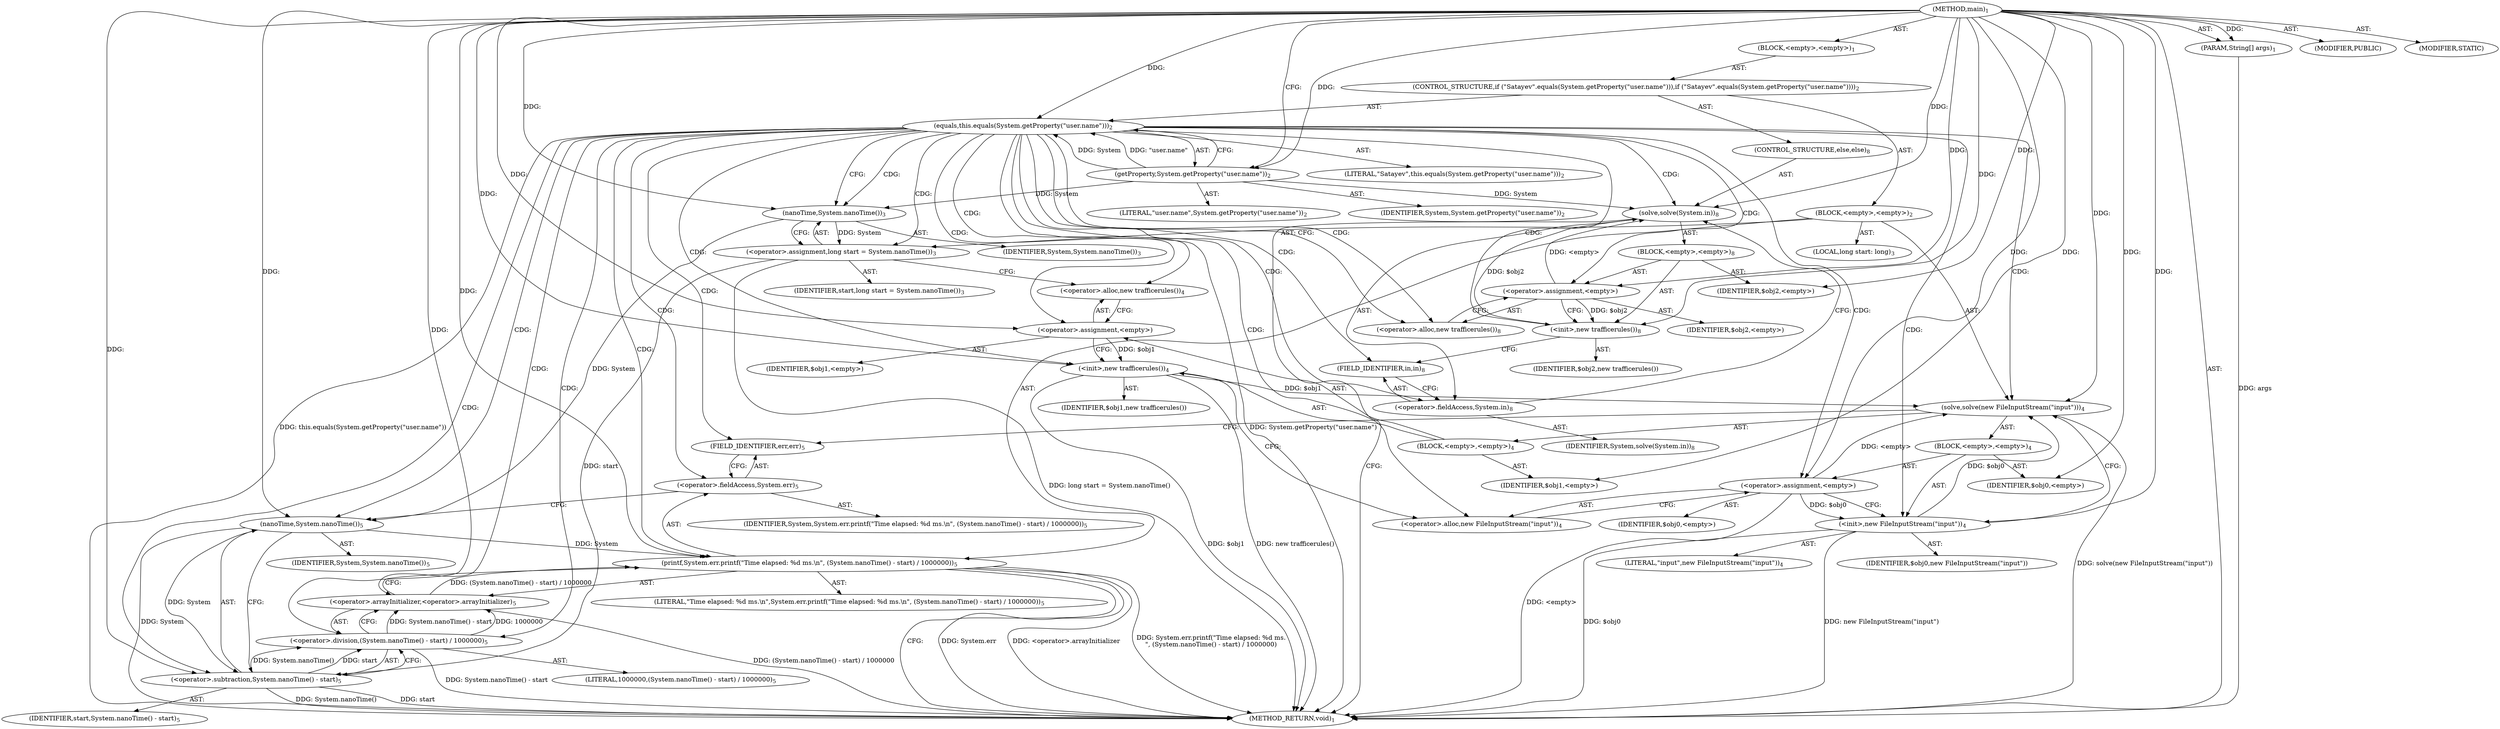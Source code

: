 digraph "main" {  
"17" [label = <(METHOD,main)<SUB>1</SUB>> ]
"18" [label = <(PARAM,String[] args)<SUB>1</SUB>> ]
"19" [label = <(BLOCK,&lt;empty&gt;,&lt;empty&gt;)<SUB>1</SUB>> ]
"20" [label = <(CONTROL_STRUCTURE,if (&quot;Satayev&quot;.equals(System.getProperty(&quot;user.name&quot;))),if (&quot;Satayev&quot;.equals(System.getProperty(&quot;user.name&quot;))))<SUB>2</SUB>> ]
"21" [label = <(equals,this.equals(System.getProperty(&quot;user.name&quot;)))<SUB>2</SUB>> ]
"22" [label = <(LITERAL,&quot;Satayev&quot;,this.equals(System.getProperty(&quot;user.name&quot;)))<SUB>2</SUB>> ]
"23" [label = <(getProperty,System.getProperty(&quot;user.name&quot;))<SUB>2</SUB>> ]
"24" [label = <(IDENTIFIER,System,System.getProperty(&quot;user.name&quot;))<SUB>2</SUB>> ]
"25" [label = <(LITERAL,&quot;user.name&quot;,System.getProperty(&quot;user.name&quot;))<SUB>2</SUB>> ]
"26" [label = <(BLOCK,&lt;empty&gt;,&lt;empty&gt;)<SUB>2</SUB>> ]
"27" [label = <(LOCAL,long start: long)<SUB>3</SUB>> ]
"28" [label = <(&lt;operator&gt;.assignment,long start = System.nanoTime())<SUB>3</SUB>> ]
"29" [label = <(IDENTIFIER,start,long start = System.nanoTime())<SUB>3</SUB>> ]
"30" [label = <(nanoTime,System.nanoTime())<SUB>3</SUB>> ]
"31" [label = <(IDENTIFIER,System,System.nanoTime())<SUB>3</SUB>> ]
"32" [label = <(solve,solve(new FileInputStream(&quot;input&quot;)))<SUB>4</SUB>> ]
"33" [label = <(BLOCK,&lt;empty&gt;,&lt;empty&gt;)<SUB>4</SUB>> ]
"34" [label = <(&lt;operator&gt;.assignment,&lt;empty&gt;)> ]
"35" [label = <(IDENTIFIER,$obj1,&lt;empty&gt;)> ]
"36" [label = <(&lt;operator&gt;.alloc,new trafficerules())<SUB>4</SUB>> ]
"37" [label = <(&lt;init&gt;,new trafficerules())<SUB>4</SUB>> ]
"38" [label = <(IDENTIFIER,$obj1,new trafficerules())> ]
"39" [label = <(IDENTIFIER,$obj1,&lt;empty&gt;)> ]
"40" [label = <(BLOCK,&lt;empty&gt;,&lt;empty&gt;)<SUB>4</SUB>> ]
"41" [label = <(&lt;operator&gt;.assignment,&lt;empty&gt;)> ]
"42" [label = <(IDENTIFIER,$obj0,&lt;empty&gt;)> ]
"43" [label = <(&lt;operator&gt;.alloc,new FileInputStream(&quot;input&quot;))<SUB>4</SUB>> ]
"44" [label = <(&lt;init&gt;,new FileInputStream(&quot;input&quot;))<SUB>4</SUB>> ]
"45" [label = <(IDENTIFIER,$obj0,new FileInputStream(&quot;input&quot;))> ]
"46" [label = <(LITERAL,&quot;input&quot;,new FileInputStream(&quot;input&quot;))<SUB>4</SUB>> ]
"47" [label = <(IDENTIFIER,$obj0,&lt;empty&gt;)> ]
"48" [label = <(printf,System.err.printf(&quot;Time elapsed: %d ms.\n&quot;, (System.nanoTime() - start) / 1000000))<SUB>5</SUB>> ]
"49" [label = <(&lt;operator&gt;.fieldAccess,System.err)<SUB>5</SUB>> ]
"50" [label = <(IDENTIFIER,System,System.err.printf(&quot;Time elapsed: %d ms.\n&quot;, (System.nanoTime() - start) / 1000000))<SUB>5</SUB>> ]
"51" [label = <(FIELD_IDENTIFIER,err,err)<SUB>5</SUB>> ]
"52" [label = <(LITERAL,&quot;Time elapsed: %d ms.\n&quot;,System.err.printf(&quot;Time elapsed: %d ms.\n&quot;, (System.nanoTime() - start) / 1000000))<SUB>5</SUB>> ]
"53" [label = <(&lt;operator&gt;.arrayInitializer,&lt;operator&gt;.arrayInitializer)<SUB>5</SUB>> ]
"54" [label = <(&lt;operator&gt;.division,(System.nanoTime() - start) / 1000000)<SUB>5</SUB>> ]
"55" [label = <(&lt;operator&gt;.subtraction,System.nanoTime() - start)<SUB>5</SUB>> ]
"56" [label = <(nanoTime,System.nanoTime())<SUB>5</SUB>> ]
"57" [label = <(IDENTIFIER,System,System.nanoTime())<SUB>5</SUB>> ]
"58" [label = <(IDENTIFIER,start,System.nanoTime() - start)<SUB>5</SUB>> ]
"59" [label = <(LITERAL,1000000,(System.nanoTime() - start) / 1000000)<SUB>5</SUB>> ]
"60" [label = <(CONTROL_STRUCTURE,else,else)<SUB>8</SUB>> ]
"61" [label = <(solve,solve(System.in))<SUB>8</SUB>> ]
"62" [label = <(BLOCK,&lt;empty&gt;,&lt;empty&gt;)<SUB>8</SUB>> ]
"63" [label = <(&lt;operator&gt;.assignment,&lt;empty&gt;)> ]
"64" [label = <(IDENTIFIER,$obj2,&lt;empty&gt;)> ]
"65" [label = <(&lt;operator&gt;.alloc,new trafficerules())<SUB>8</SUB>> ]
"66" [label = <(&lt;init&gt;,new trafficerules())<SUB>8</SUB>> ]
"67" [label = <(IDENTIFIER,$obj2,new trafficerules())> ]
"68" [label = <(IDENTIFIER,$obj2,&lt;empty&gt;)> ]
"69" [label = <(&lt;operator&gt;.fieldAccess,System.in)<SUB>8</SUB>> ]
"70" [label = <(IDENTIFIER,System,solve(System.in))<SUB>8</SUB>> ]
"71" [label = <(FIELD_IDENTIFIER,in,in)<SUB>8</SUB>> ]
"72" [label = <(MODIFIER,PUBLIC)> ]
"73" [label = <(MODIFIER,STATIC)> ]
"74" [label = <(METHOD_RETURN,void)<SUB>1</SUB>> ]
  "17" -> "18"  [ label = "AST: "] 
  "17" -> "19"  [ label = "AST: "] 
  "17" -> "72"  [ label = "AST: "] 
  "17" -> "73"  [ label = "AST: "] 
  "17" -> "74"  [ label = "AST: "] 
  "19" -> "20"  [ label = "AST: "] 
  "20" -> "21"  [ label = "AST: "] 
  "20" -> "26"  [ label = "AST: "] 
  "20" -> "60"  [ label = "AST: "] 
  "21" -> "22"  [ label = "AST: "] 
  "21" -> "23"  [ label = "AST: "] 
  "23" -> "24"  [ label = "AST: "] 
  "23" -> "25"  [ label = "AST: "] 
  "26" -> "27"  [ label = "AST: "] 
  "26" -> "28"  [ label = "AST: "] 
  "26" -> "32"  [ label = "AST: "] 
  "26" -> "48"  [ label = "AST: "] 
  "28" -> "29"  [ label = "AST: "] 
  "28" -> "30"  [ label = "AST: "] 
  "30" -> "31"  [ label = "AST: "] 
  "32" -> "33"  [ label = "AST: "] 
  "32" -> "40"  [ label = "AST: "] 
  "33" -> "34"  [ label = "AST: "] 
  "33" -> "37"  [ label = "AST: "] 
  "33" -> "39"  [ label = "AST: "] 
  "34" -> "35"  [ label = "AST: "] 
  "34" -> "36"  [ label = "AST: "] 
  "37" -> "38"  [ label = "AST: "] 
  "40" -> "41"  [ label = "AST: "] 
  "40" -> "44"  [ label = "AST: "] 
  "40" -> "47"  [ label = "AST: "] 
  "41" -> "42"  [ label = "AST: "] 
  "41" -> "43"  [ label = "AST: "] 
  "44" -> "45"  [ label = "AST: "] 
  "44" -> "46"  [ label = "AST: "] 
  "48" -> "49"  [ label = "AST: "] 
  "48" -> "52"  [ label = "AST: "] 
  "48" -> "53"  [ label = "AST: "] 
  "49" -> "50"  [ label = "AST: "] 
  "49" -> "51"  [ label = "AST: "] 
  "53" -> "54"  [ label = "AST: "] 
  "54" -> "55"  [ label = "AST: "] 
  "54" -> "59"  [ label = "AST: "] 
  "55" -> "56"  [ label = "AST: "] 
  "55" -> "58"  [ label = "AST: "] 
  "56" -> "57"  [ label = "AST: "] 
  "60" -> "61"  [ label = "AST: "] 
  "61" -> "62"  [ label = "AST: "] 
  "61" -> "69"  [ label = "AST: "] 
  "62" -> "63"  [ label = "AST: "] 
  "62" -> "66"  [ label = "AST: "] 
  "62" -> "68"  [ label = "AST: "] 
  "63" -> "64"  [ label = "AST: "] 
  "63" -> "65"  [ label = "AST: "] 
  "66" -> "67"  [ label = "AST: "] 
  "69" -> "70"  [ label = "AST: "] 
  "69" -> "71"  [ label = "AST: "] 
  "21" -> "30"  [ label = "CFG: "] 
  "21" -> "65"  [ label = "CFG: "] 
  "23" -> "21"  [ label = "CFG: "] 
  "28" -> "36"  [ label = "CFG: "] 
  "32" -> "51"  [ label = "CFG: "] 
  "48" -> "74"  [ label = "CFG: "] 
  "61" -> "74"  [ label = "CFG: "] 
  "30" -> "28"  [ label = "CFG: "] 
  "49" -> "56"  [ label = "CFG: "] 
  "53" -> "48"  [ label = "CFG: "] 
  "69" -> "61"  [ label = "CFG: "] 
  "34" -> "37"  [ label = "CFG: "] 
  "37" -> "43"  [ label = "CFG: "] 
  "41" -> "44"  [ label = "CFG: "] 
  "44" -> "32"  [ label = "CFG: "] 
  "51" -> "49"  [ label = "CFG: "] 
  "54" -> "53"  [ label = "CFG: "] 
  "63" -> "66"  [ label = "CFG: "] 
  "66" -> "71"  [ label = "CFG: "] 
  "71" -> "69"  [ label = "CFG: "] 
  "36" -> "34"  [ label = "CFG: "] 
  "43" -> "41"  [ label = "CFG: "] 
  "55" -> "54"  [ label = "CFG: "] 
  "65" -> "63"  [ label = "CFG: "] 
  "56" -> "55"  [ label = "CFG: "] 
  "17" -> "23"  [ label = "CFG: "] 
  "18" -> "74"  [ label = "DDG: args"] 
  "21" -> "74"  [ label = "DDG: System.getProperty(&quot;user.name&quot;)"] 
  "21" -> "74"  [ label = "DDG: this.equals(System.getProperty(&quot;user.name&quot;))"] 
  "28" -> "74"  [ label = "DDG: long start = System.nanoTime()"] 
  "37" -> "74"  [ label = "DDG: $obj1"] 
  "37" -> "74"  [ label = "DDG: new trafficerules()"] 
  "41" -> "74"  [ label = "DDG: &lt;empty&gt;"] 
  "44" -> "74"  [ label = "DDG: $obj0"] 
  "44" -> "74"  [ label = "DDG: new FileInputStream(&quot;input&quot;)"] 
  "32" -> "74"  [ label = "DDG: solve(new FileInputStream(&quot;input&quot;))"] 
  "48" -> "74"  [ label = "DDG: System.err"] 
  "56" -> "74"  [ label = "DDG: System"] 
  "55" -> "74"  [ label = "DDG: System.nanoTime()"] 
  "55" -> "74"  [ label = "DDG: start"] 
  "54" -> "74"  [ label = "DDG: System.nanoTime() - start"] 
  "53" -> "74"  [ label = "DDG: (System.nanoTime() - start) / 1000000"] 
  "48" -> "74"  [ label = "DDG: &lt;operator&gt;.arrayInitializer"] 
  "48" -> "74"  [ label = "DDG: System.err.printf(&quot;Time elapsed: %d ms.\n&quot;, (System.nanoTime() - start) / 1000000)"] 
  "17" -> "18"  [ label = "DDG: "] 
  "17" -> "21"  [ label = "DDG: "] 
  "23" -> "21"  [ label = "DDG: System"] 
  "23" -> "21"  [ label = "DDG: &quot;user.name&quot;"] 
  "30" -> "28"  [ label = "DDG: System"] 
  "17" -> "23"  [ label = "DDG: "] 
  "41" -> "32"  [ label = "DDG: &lt;empty&gt;"] 
  "37" -> "32"  [ label = "DDG: $obj1"] 
  "17" -> "32"  [ label = "DDG: "] 
  "44" -> "32"  [ label = "DDG: $obj0"] 
  "56" -> "48"  [ label = "DDG: System"] 
  "17" -> "48"  [ label = "DDG: "] 
  "53" -> "48"  [ label = "DDG: (System.nanoTime() - start) / 1000000"] 
  "63" -> "61"  [ label = "DDG: &lt;empty&gt;"] 
  "66" -> "61"  [ label = "DDG: $obj2"] 
  "17" -> "61"  [ label = "DDG: "] 
  "23" -> "61"  [ label = "DDG: System"] 
  "23" -> "30"  [ label = "DDG: System"] 
  "17" -> "30"  [ label = "DDG: "] 
  "17" -> "34"  [ label = "DDG: "] 
  "17" -> "39"  [ label = "DDG: "] 
  "17" -> "41"  [ label = "DDG: "] 
  "17" -> "47"  [ label = "DDG: "] 
  "54" -> "53"  [ label = "DDG: System.nanoTime() - start"] 
  "54" -> "53"  [ label = "DDG: 1000000"] 
  "17" -> "63"  [ label = "DDG: "] 
  "17" -> "68"  [ label = "DDG: "] 
  "34" -> "37"  [ label = "DDG: $obj1"] 
  "17" -> "37"  [ label = "DDG: "] 
  "41" -> "44"  [ label = "DDG: $obj0"] 
  "17" -> "44"  [ label = "DDG: "] 
  "55" -> "54"  [ label = "DDG: System.nanoTime()"] 
  "55" -> "54"  [ label = "DDG: start"] 
  "17" -> "54"  [ label = "DDG: "] 
  "63" -> "66"  [ label = "DDG: $obj2"] 
  "17" -> "66"  [ label = "DDG: "] 
  "56" -> "55"  [ label = "DDG: System"] 
  "28" -> "55"  [ label = "DDG: start"] 
  "17" -> "55"  [ label = "DDG: "] 
  "30" -> "56"  [ label = "DDG: System"] 
  "17" -> "56"  [ label = "DDG: "] 
  "21" -> "30"  [ label = "CDG: "] 
  "21" -> "34"  [ label = "CDG: "] 
  "21" -> "48"  [ label = "CDG: "] 
  "21" -> "32"  [ label = "CDG: "] 
  "21" -> "49"  [ label = "CDG: "] 
  "21" -> "61"  [ label = "CDG: "] 
  "21" -> "51"  [ label = "CDG: "] 
  "21" -> "28"  [ label = "CDG: "] 
  "21" -> "66"  [ label = "CDG: "] 
  "21" -> "71"  [ label = "CDG: "] 
  "21" -> "36"  [ label = "CDG: "] 
  "21" -> "37"  [ label = "CDG: "] 
  "21" -> "53"  [ label = "CDG: "] 
  "21" -> "56"  [ label = "CDG: "] 
  "21" -> "69"  [ label = "CDG: "] 
  "21" -> "41"  [ label = "CDG: "] 
  "21" -> "63"  [ label = "CDG: "] 
  "21" -> "65"  [ label = "CDG: "] 
  "21" -> "44"  [ label = "CDG: "] 
  "21" -> "55"  [ label = "CDG: "] 
  "21" -> "54"  [ label = "CDG: "] 
  "21" -> "43"  [ label = "CDG: "] 
}
